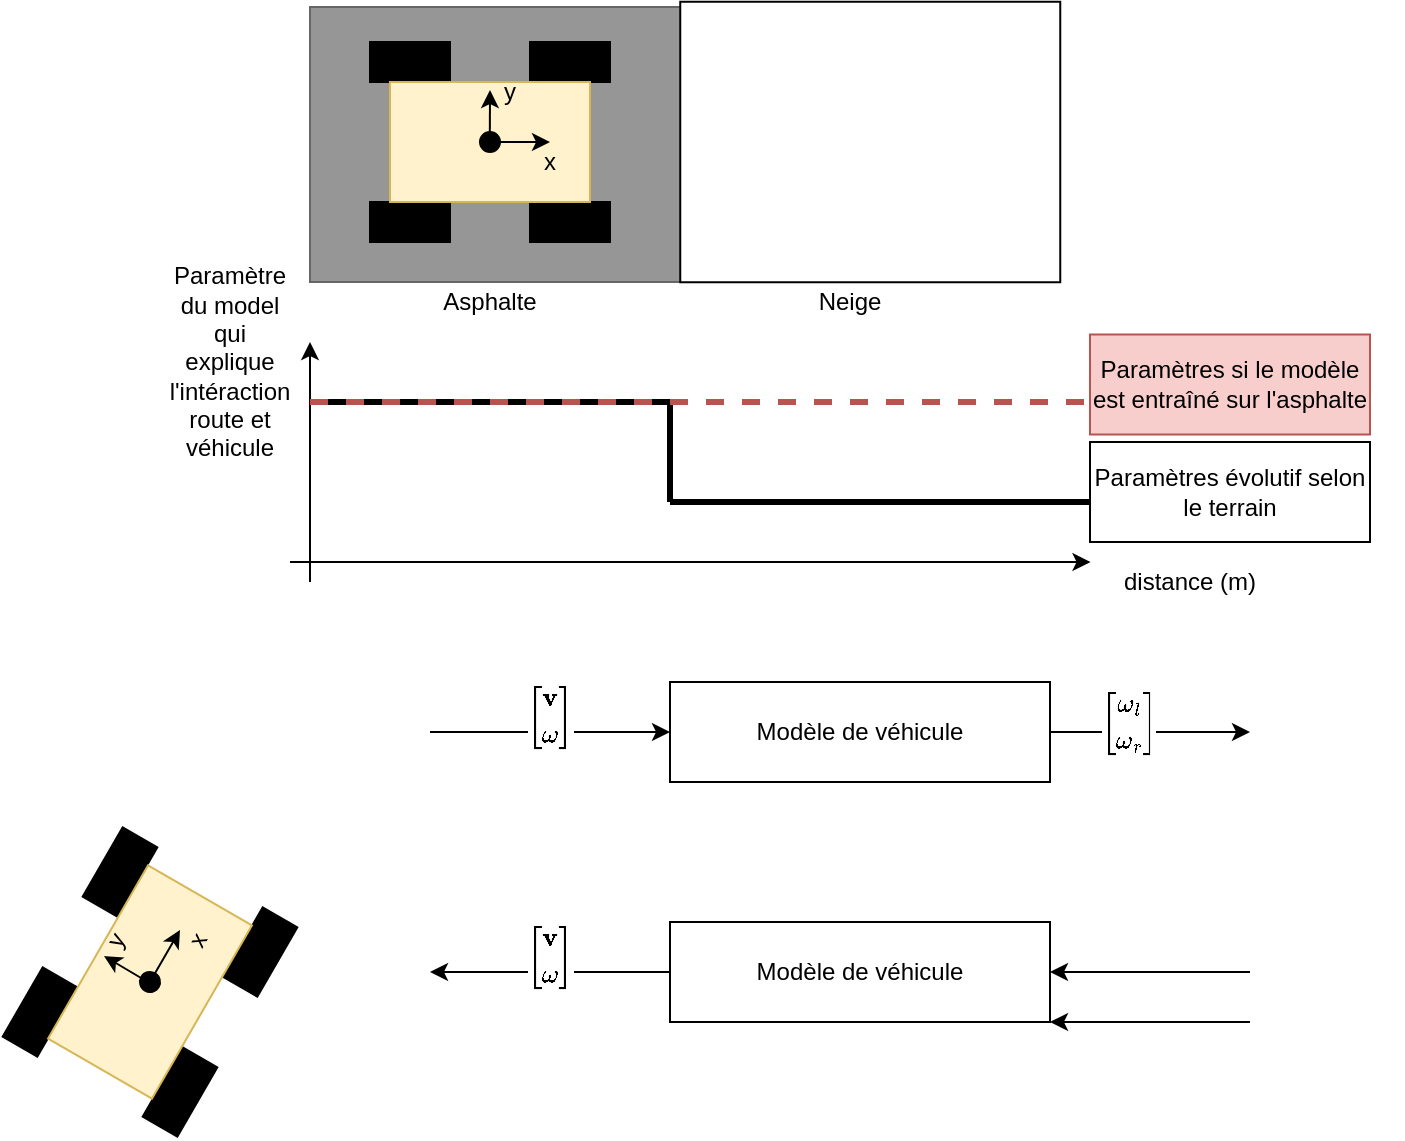 <mxfile version="20.7.4" type="github">
  <diagram id="xbzJvvQROZEklqqwHJPy" name="Page-1">
    <mxGraphModel dx="1526" dy="484" grid="1" gridSize="10" guides="1" tooltips="1" connect="1" arrows="1" fold="1" page="1" pageScale="1" pageWidth="827" pageHeight="1169" math="1" shadow="0">
      <root>
        <mxCell id="0" />
        <mxCell id="1" parent="0" />
        <mxCell id="_u33kkMeH_GjYBAgUgvF-1" value="" style="rounded=0;whiteSpace=wrap;html=1;rotation=90;fillColor=#969696;fontColor=#333333;strokeColor=#666666;" parent="1" vertex="1">
          <mxGeometry x="116.25" y="556.25" width="137.5" height="190" as="geometry" />
        </mxCell>
        <mxCell id="_u33kkMeH_GjYBAgUgvF-3" value="" style="rounded=0;whiteSpace=wrap;html=1;rotation=90;" parent="1" vertex="1">
          <mxGeometry x="300" y="555" width="140.25" height="190" as="geometry" />
        </mxCell>
        <mxCell id="_u33kkMeH_GjYBAgUgvF-11" value="" style="group" parent="1" vertex="1" connectable="0">
          <mxGeometry x="120" y="600" width="120" height="100" as="geometry" />
        </mxCell>
        <mxCell id="_u33kkMeH_GjYBAgUgvF-4" value="" style="rounded=0;whiteSpace=wrap;html=1;fillColor=#000000;" parent="_u33kkMeH_GjYBAgUgvF-11" vertex="1">
          <mxGeometry width="40" height="20" as="geometry" />
        </mxCell>
        <mxCell id="_u33kkMeH_GjYBAgUgvF-5" value="" style="rounded=0;whiteSpace=wrap;html=1;fillColor=#000000;" parent="_u33kkMeH_GjYBAgUgvF-11" vertex="1">
          <mxGeometry x="80" width="40" height="20" as="geometry" />
        </mxCell>
        <mxCell id="_u33kkMeH_GjYBAgUgvF-8" value="" style="rounded=0;whiteSpace=wrap;html=1;fillColor=#000000;" parent="_u33kkMeH_GjYBAgUgvF-11" vertex="1">
          <mxGeometry y="80" width="40" height="20" as="geometry" />
        </mxCell>
        <mxCell id="_u33kkMeH_GjYBAgUgvF-9" value="" style="rounded=0;whiteSpace=wrap;html=1;fillColor=#000000;" parent="_u33kkMeH_GjYBAgUgvF-11" vertex="1">
          <mxGeometry x="80" y="80" width="40" height="20" as="geometry" />
        </mxCell>
        <mxCell id="_u33kkMeH_GjYBAgUgvF-10" value="" style="rounded=0;whiteSpace=wrap;html=1;fillColor=#fff2cc;strokeColor=#d6b656;" parent="_u33kkMeH_GjYBAgUgvF-11" vertex="1">
          <mxGeometry x="10" y="20" width="100" height="60" as="geometry" />
        </mxCell>
        <mxCell id="_u33kkMeH_GjYBAgUgvF-27" value="" style="ellipse;whiteSpace=wrap;html=1;aspect=fixed;fillColor=#000000;" parent="_u33kkMeH_GjYBAgUgvF-11" vertex="1">
          <mxGeometry x="55" y="45" width="10" height="10" as="geometry" />
        </mxCell>
        <mxCell id="_u33kkMeH_GjYBAgUgvF-35" value="" style="endArrow=classic;html=1;rounded=0;" parent="_u33kkMeH_GjYBAgUgvF-11" source="_u33kkMeH_GjYBAgUgvF-27" edge="1">
          <mxGeometry width="50" height="50" relative="1" as="geometry">
            <mxPoint x="90" y="120" as="sourcePoint" />
            <mxPoint x="90" y="50" as="targetPoint" />
          </mxGeometry>
        </mxCell>
        <mxCell id="_u33kkMeH_GjYBAgUgvF-36" value="" style="endArrow=classic;html=1;rounded=0;" parent="_u33kkMeH_GjYBAgUgvF-11" edge="1">
          <mxGeometry x="-1" y="15" width="50" height="50" relative="1" as="geometry">
            <mxPoint x="59.88" y="55.0" as="sourcePoint" />
            <mxPoint x="60" y="24" as="targetPoint" />
            <mxPoint as="offset" />
          </mxGeometry>
        </mxCell>
        <mxCell id="_u33kkMeH_GjYBAgUgvF-37" value="x" style="text;html=1;strokeColor=none;fillColor=none;align=center;verticalAlign=middle;whiteSpace=wrap;rounded=0;" parent="_u33kkMeH_GjYBAgUgvF-11" vertex="1">
          <mxGeometry x="60" y="45" width="60" height="30" as="geometry" />
        </mxCell>
        <mxCell id="_u33kkMeH_GjYBAgUgvF-38" value="y" style="text;html=1;strokeColor=none;fillColor=none;align=center;verticalAlign=middle;whiteSpace=wrap;rounded=0;" parent="_u33kkMeH_GjYBAgUgvF-11" vertex="1">
          <mxGeometry x="40" y="10" width="60" height="30" as="geometry" />
        </mxCell>
        <mxCell id="_u33kkMeH_GjYBAgUgvF-12" value="" style="endArrow=classic;html=1;rounded=0;" parent="1" edge="1">
          <mxGeometry width="50" height="50" relative="1" as="geometry">
            <mxPoint x="80" y="860" as="sourcePoint" />
            <mxPoint x="480.25" y="860" as="targetPoint" />
          </mxGeometry>
        </mxCell>
        <mxCell id="_u33kkMeH_GjYBAgUgvF-13" value="" style="endArrow=classic;html=1;rounded=0;" parent="1" edge="1">
          <mxGeometry width="50" height="50" relative="1" as="geometry">
            <mxPoint x="90" y="870" as="sourcePoint" />
            <mxPoint x="90" y="750" as="targetPoint" />
          </mxGeometry>
        </mxCell>
        <mxCell id="_u33kkMeH_GjYBAgUgvF-14" value="Paramètre du model qui explique l&#39;intéraction route et véhicule" style="text;html=1;strokeColor=none;fillColor=none;align=center;verticalAlign=middle;whiteSpace=wrap;rounded=0;" parent="1" vertex="1">
          <mxGeometry x="20" y="720" width="60" height="80" as="geometry" />
        </mxCell>
        <mxCell id="_u33kkMeH_GjYBAgUgvF-15" value="distance (m)" style="text;html=1;strokeColor=none;fillColor=none;align=center;verticalAlign=middle;whiteSpace=wrap;rounded=0;" parent="1" vertex="1">
          <mxGeometry x="480" y="860" width="100" height="20" as="geometry" />
        </mxCell>
        <mxCell id="_u33kkMeH_GjYBAgUgvF-16" value="Neige" style="text;html=1;strokeColor=none;fillColor=none;align=center;verticalAlign=middle;whiteSpace=wrap;rounded=0;" parent="1" vertex="1">
          <mxGeometry x="330" y="715" width="60" height="30" as="geometry" />
        </mxCell>
        <mxCell id="_u33kkMeH_GjYBAgUgvF-17" value="Asphalte" style="text;html=1;strokeColor=none;fillColor=none;align=center;verticalAlign=middle;whiteSpace=wrap;rounded=0;" parent="1" vertex="1">
          <mxGeometry x="150" y="715" width="60" height="30" as="geometry" />
        </mxCell>
        <mxCell id="_u33kkMeH_GjYBAgUgvF-18" value="" style="endArrow=none;html=1;rounded=0;strokeWidth=3;" parent="1" edge="1">
          <mxGeometry width="50" height="50" relative="1" as="geometry">
            <mxPoint x="90" y="780" as="sourcePoint" />
            <mxPoint x="270" y="780" as="targetPoint" />
          </mxGeometry>
        </mxCell>
        <mxCell id="_u33kkMeH_GjYBAgUgvF-19" value="" style="endArrow=none;html=1;rounded=0;strokeWidth=3;" parent="1" edge="1">
          <mxGeometry width="50" height="50" relative="1" as="geometry">
            <mxPoint x="270" y="830" as="sourcePoint" />
            <mxPoint x="480" y="830" as="targetPoint" />
          </mxGeometry>
        </mxCell>
        <mxCell id="_u33kkMeH_GjYBAgUgvF-20" value="" style="endArrow=none;html=1;rounded=0;strokeWidth=3;" parent="1" edge="1">
          <mxGeometry width="50" height="50" relative="1" as="geometry">
            <mxPoint x="270" y="830" as="sourcePoint" />
            <mxPoint x="270" y="780" as="targetPoint" />
          </mxGeometry>
        </mxCell>
        <mxCell id="_u33kkMeH_GjYBAgUgvF-50" value="" style="endArrow=none;html=1;rounded=0;strokeWidth=3;fillColor=#f8cecc;strokeColor=#b85450;dashed=1;" parent="1" edge="1">
          <mxGeometry width="50" height="50" relative="1" as="geometry">
            <mxPoint x="90" y="780" as="sourcePoint" />
            <mxPoint x="480" y="780" as="targetPoint" />
          </mxGeometry>
        </mxCell>
        <mxCell id="_u33kkMeH_GjYBAgUgvF-51" value="Paramètres si le modèle est entraîné sur l&#39;asphalte" style="text;html=1;strokeColor=#b85450;fillColor=#f8cecc;align=center;verticalAlign=middle;whiteSpace=wrap;rounded=0;" parent="1" vertex="1">
          <mxGeometry x="480" y="746.25" width="140" height="50" as="geometry" />
        </mxCell>
        <mxCell id="_u33kkMeH_GjYBAgUgvF-52" value="Paramètres évolutif selon le terrain" style="text;html=1;align=center;verticalAlign=middle;whiteSpace=wrap;rounded=0;strokeColor=default;fillColor=default;" parent="1" vertex="1">
          <mxGeometry x="480" y="800" width="140" height="50" as="geometry" />
        </mxCell>
        <mxCell id="hM9hAGtArGgsAycG0NxB-7" value="" style="group;rotation=-60;" vertex="1" connectable="0" parent="1">
          <mxGeometry x="-50" y="1020" width="120" height="100" as="geometry" />
        </mxCell>
        <mxCell id="hM9hAGtArGgsAycG0NxB-8" value="" style="rounded=0;whiteSpace=wrap;html=1;fillColor=#000000;rotation=-60;" vertex="1" parent="hM9hAGtArGgsAycG0NxB-7">
          <mxGeometry x="-15" y="55" width="40" height="20" as="geometry" />
        </mxCell>
        <mxCell id="hM9hAGtArGgsAycG0NxB-9" value="" style="rounded=0;whiteSpace=wrap;html=1;fillColor=#000000;rotation=-60;" vertex="1" parent="hM9hAGtArGgsAycG0NxB-7">
          <mxGeometry x="25" y="-15" width="40" height="20" as="geometry" />
        </mxCell>
        <mxCell id="hM9hAGtArGgsAycG0NxB-10" value="" style="rounded=0;whiteSpace=wrap;html=1;fillColor=#000000;rotation=-60;" vertex="1" parent="hM9hAGtArGgsAycG0NxB-7">
          <mxGeometry x="55" y="95" width="40" height="20" as="geometry" />
        </mxCell>
        <mxCell id="hM9hAGtArGgsAycG0NxB-11" value="" style="rounded=0;whiteSpace=wrap;html=1;fillColor=#000000;rotation=-60;" vertex="1" parent="hM9hAGtArGgsAycG0NxB-7">
          <mxGeometry x="95" y="25" width="40" height="20" as="geometry" />
        </mxCell>
        <mxCell id="hM9hAGtArGgsAycG0NxB-12" value="" style="rounded=0;whiteSpace=wrap;html=1;fillColor=#fff2cc;strokeColor=#d6b656;rotation=-60;" vertex="1" parent="hM9hAGtArGgsAycG0NxB-7">
          <mxGeometry x="10" y="20" width="100" height="60" as="geometry" />
        </mxCell>
        <mxCell id="hM9hAGtArGgsAycG0NxB-13" value="" style="ellipse;whiteSpace=wrap;html=1;aspect=fixed;fillColor=#000000;rotation=-60;" vertex="1" parent="hM9hAGtArGgsAycG0NxB-7">
          <mxGeometry x="55" y="45" width="10" height="10" as="geometry" />
        </mxCell>
        <mxCell id="hM9hAGtArGgsAycG0NxB-14" value="" style="endArrow=classic;html=1;rounded=0;" edge="1" parent="hM9hAGtArGgsAycG0NxB-7" source="hM9hAGtArGgsAycG0NxB-13">
          <mxGeometry width="50" height="50" relative="1" as="geometry">
            <mxPoint x="136" y="59" as="sourcePoint" />
            <mxPoint x="75" y="24" as="targetPoint" />
          </mxGeometry>
        </mxCell>
        <mxCell id="hM9hAGtArGgsAycG0NxB-15" value="" style="endArrow=classic;html=1;rounded=0;" edge="1" parent="hM9hAGtArGgsAycG0NxB-7">
          <mxGeometry x="-1" y="15" width="50" height="50" relative="1" as="geometry">
            <mxPoint x="64" y="53" as="sourcePoint" />
            <mxPoint x="37" y="37" as="targetPoint" />
            <mxPoint as="offset" />
          </mxGeometry>
        </mxCell>
        <mxCell id="hM9hAGtArGgsAycG0NxB-16" value="x" style="text;html=1;strokeColor=none;fillColor=none;align=center;verticalAlign=middle;whiteSpace=wrap;rounded=0;rotation=-60;" vertex="1" parent="hM9hAGtArGgsAycG0NxB-7">
          <mxGeometry x="54" y="14" width="60" height="30" as="geometry" />
        </mxCell>
        <mxCell id="hM9hAGtArGgsAycG0NxB-17" value="y" style="text;html=1;strokeColor=none;fillColor=none;align=center;verticalAlign=middle;whiteSpace=wrap;rounded=0;rotation=-60;" vertex="1" parent="hM9hAGtArGgsAycG0NxB-7">
          <mxGeometry x="13" y="14" width="60" height="30" as="geometry" />
        </mxCell>
        <mxCell id="hM9hAGtArGgsAycG0NxB-18" value="Modèle de véhicule" style="rounded=0;whiteSpace=wrap;html=1;" vertex="1" parent="1">
          <mxGeometry x="270" y="1040" width="190" height="50" as="geometry" />
        </mxCell>
        <mxCell id="hM9hAGtArGgsAycG0NxB-19" value="" style="endArrow=none;html=1;rounded=0;entryX=0;entryY=0.5;entryDx=0;entryDy=0;endFill=0;startArrow=classic;startFill=1;" edge="1" parent="1" target="hM9hAGtArGgsAycG0NxB-18">
          <mxGeometry width="50" height="50" relative="1" as="geometry">
            <mxPoint x="150" y="1065.0" as="sourcePoint" />
            <mxPoint x="200" y="1050" as="targetPoint" />
          </mxGeometry>
        </mxCell>
        <mxCell id="hM9hAGtArGgsAycG0NxB-20" value="&lt;div&gt;$$\begin{bmatrix} \textbf{v} \\ \omega \end{bmatrix}$$&lt;/div&gt;&lt;div&gt;&lt;br&gt;&lt;br&gt;&lt;/div&gt;" style="edgeLabel;html=1;align=center;verticalAlign=middle;resizable=0;points=[];" vertex="1" connectable="0" parent="hM9hAGtArGgsAycG0NxB-19">
          <mxGeometry x="-0.437" y="3" relative="1" as="geometry">
            <mxPoint x="26" y="8" as="offset" />
          </mxGeometry>
        </mxCell>
        <mxCell id="hM9hAGtArGgsAycG0NxB-21" value="" style="endArrow=none;html=1;rounded=0;exitX=1;exitY=0.5;exitDx=0;exitDy=0;startArrow=classic;startFill=1;endFill=0;" edge="1" parent="1" source="hM9hAGtArGgsAycG0NxB-18">
          <mxGeometry width="50" height="50" relative="1" as="geometry">
            <mxPoint x="530" y="1090" as="sourcePoint" />
            <mxPoint x="560" y="1065.0" as="targetPoint" />
          </mxGeometry>
        </mxCell>
        <mxCell id="hM9hAGtArGgsAycG0NxB-22" value="" style="endArrow=none;html=1;rounded=0;exitX=1;exitY=0.5;exitDx=0;exitDy=0;startArrow=classic;startFill=1;endFill=0;" edge="1" parent="1">
          <mxGeometry width="50" height="50" relative="1" as="geometry">
            <mxPoint x="460" y="1090.0" as="sourcePoint" />
            <mxPoint x="560" y="1090.0" as="targetPoint" />
          </mxGeometry>
        </mxCell>
        <mxCell id="hM9hAGtArGgsAycG0NxB-24" value="" style="group" vertex="1" connectable="0" parent="1">
          <mxGeometry x="150" y="920" width="410" height="50" as="geometry" />
        </mxCell>
        <mxCell id="hM9hAGtArGgsAycG0NxB-1" value="Modèle de véhicule" style="rounded=0;whiteSpace=wrap;html=1;" vertex="1" parent="hM9hAGtArGgsAycG0NxB-24">
          <mxGeometry x="120" width="190" height="50" as="geometry" />
        </mxCell>
        <mxCell id="hM9hAGtArGgsAycG0NxB-2" value="" style="endArrow=classic;html=1;rounded=0;entryX=0;entryY=0.5;entryDx=0;entryDy=0;" edge="1" parent="hM9hAGtArGgsAycG0NxB-24" target="hM9hAGtArGgsAycG0NxB-1">
          <mxGeometry width="50" height="50" relative="1" as="geometry">
            <mxPoint y="25" as="sourcePoint" />
            <mxPoint x="50" y="10" as="targetPoint" />
          </mxGeometry>
        </mxCell>
        <mxCell id="hM9hAGtArGgsAycG0NxB-5" value="&lt;div&gt;$$\begin{bmatrix} \textbf{v} \\ \omega \end{bmatrix}$$&lt;/div&gt;&lt;div&gt;&lt;br&gt;&lt;br&gt;&lt;/div&gt;" style="edgeLabel;html=1;align=center;verticalAlign=middle;resizable=0;points=[];" vertex="1" connectable="0" parent="hM9hAGtArGgsAycG0NxB-2">
          <mxGeometry x="-0.437" y="3" relative="1" as="geometry">
            <mxPoint x="26" y="8" as="offset" />
          </mxGeometry>
        </mxCell>
        <mxCell id="hM9hAGtArGgsAycG0NxB-6" value="" style="endArrow=classic;html=1;rounded=0;exitX=1;exitY=0.5;exitDx=0;exitDy=0;" edge="1" parent="hM9hAGtArGgsAycG0NxB-24" source="hM9hAGtArGgsAycG0NxB-1">
          <mxGeometry width="50" height="50" relative="1" as="geometry">
            <mxPoint x="380" y="50" as="sourcePoint" />
            <mxPoint x="410" y="25" as="targetPoint" />
          </mxGeometry>
        </mxCell>
        <mxCell id="hM9hAGtArGgsAycG0NxB-23" value="&lt;div&gt;$$\begin{bmatrix} \omega_l \\ \omega_r \end{bmatrix}$$&lt;/div&gt;&lt;div&gt;&lt;br&gt;&lt;br&gt;&lt;br&gt;&lt;/div&gt;" style="edgeLabel;html=1;align=center;verticalAlign=middle;resizable=0;points=[];" vertex="1" connectable="0" parent="hM9hAGtArGgsAycG0NxB-6">
          <mxGeometry x="-0.223" y="-1" relative="1" as="geometry">
            <mxPoint y="14" as="offset" />
          </mxGeometry>
        </mxCell>
      </root>
    </mxGraphModel>
  </diagram>
</mxfile>
